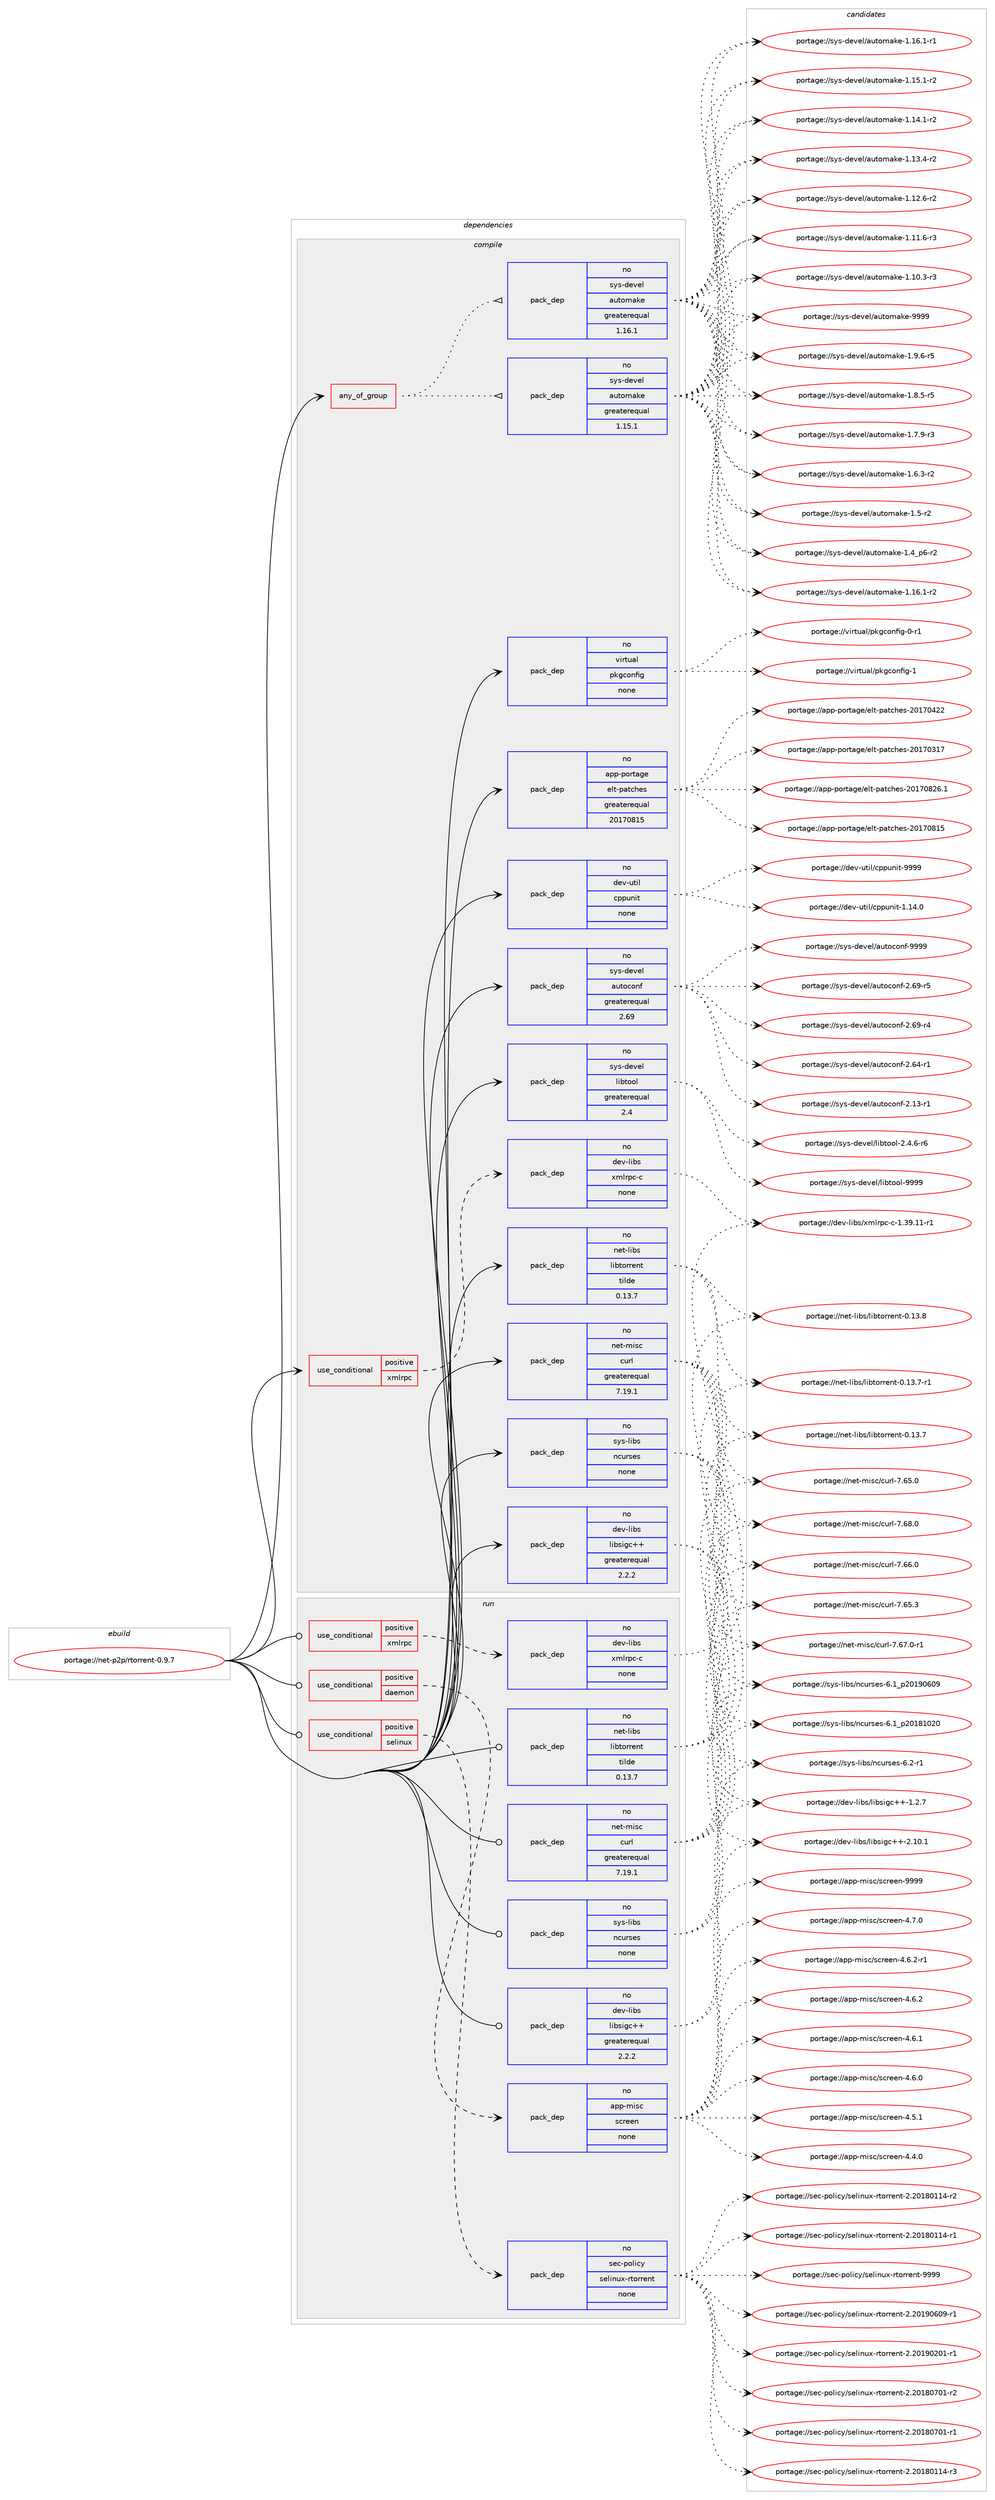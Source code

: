 digraph prolog {

# *************
# Graph options
# *************

newrank=true;
concentrate=true;
compound=true;
graph [rankdir=LR,fontname=Helvetica,fontsize=10,ranksep=1.5];#, ranksep=2.5, nodesep=0.2];
edge  [arrowhead=vee];
node  [fontname=Helvetica,fontsize=10];

# **********
# The ebuild
# **********

subgraph cluster_leftcol {
color=gray;
rank=same;
label=<<i>ebuild</i>>;
id [label="portage://net-p2p/rtorrent-0.9.7", color=red, width=4, href="../net-p2p/rtorrent-0.9.7.svg"];
}

# ****************
# The dependencies
# ****************

subgraph cluster_midcol {
color=gray;
label=<<i>dependencies</i>>;
subgraph cluster_compile {
fillcolor="#eeeeee";
style=filled;
label=<<i>compile</i>>;
subgraph any1807 {
dependency113819 [label=<<TABLE BORDER="0" CELLBORDER="1" CELLSPACING="0" CELLPADDING="4"><TR><TD CELLPADDING="10">any_of_group</TD></TR></TABLE>>, shape=none, color=red];subgraph pack88803 {
dependency113820 [label=<<TABLE BORDER="0" CELLBORDER="1" CELLSPACING="0" CELLPADDING="4" WIDTH="220"><TR><TD ROWSPAN="6" CELLPADDING="30">pack_dep</TD></TR><TR><TD WIDTH="110">no</TD></TR><TR><TD>sys-devel</TD></TR><TR><TD>automake</TD></TR><TR><TD>greaterequal</TD></TR><TR><TD>1.16.1</TD></TR></TABLE>>, shape=none, color=blue];
}
dependency113819:e -> dependency113820:w [weight=20,style="dotted",arrowhead="oinv"];
subgraph pack88804 {
dependency113821 [label=<<TABLE BORDER="0" CELLBORDER="1" CELLSPACING="0" CELLPADDING="4" WIDTH="220"><TR><TD ROWSPAN="6" CELLPADDING="30">pack_dep</TD></TR><TR><TD WIDTH="110">no</TD></TR><TR><TD>sys-devel</TD></TR><TR><TD>automake</TD></TR><TR><TD>greaterequal</TD></TR><TR><TD>1.15.1</TD></TR></TABLE>>, shape=none, color=blue];
}
dependency113819:e -> dependency113821:w [weight=20,style="dotted",arrowhead="oinv"];
}
id:e -> dependency113819:w [weight=20,style="solid",arrowhead="vee"];
subgraph cond23110 {
dependency113822 [label=<<TABLE BORDER="0" CELLBORDER="1" CELLSPACING="0" CELLPADDING="4"><TR><TD ROWSPAN="3" CELLPADDING="10">use_conditional</TD></TR><TR><TD>positive</TD></TR><TR><TD>xmlrpc</TD></TR></TABLE>>, shape=none, color=red];
subgraph pack88805 {
dependency113823 [label=<<TABLE BORDER="0" CELLBORDER="1" CELLSPACING="0" CELLPADDING="4" WIDTH="220"><TR><TD ROWSPAN="6" CELLPADDING="30">pack_dep</TD></TR><TR><TD WIDTH="110">no</TD></TR><TR><TD>dev-libs</TD></TR><TR><TD>xmlrpc-c</TD></TR><TR><TD>none</TD></TR><TR><TD></TD></TR></TABLE>>, shape=none, color=blue];
}
dependency113822:e -> dependency113823:w [weight=20,style="dashed",arrowhead="vee"];
}
id:e -> dependency113822:w [weight=20,style="solid",arrowhead="vee"];
subgraph pack88806 {
dependency113824 [label=<<TABLE BORDER="0" CELLBORDER="1" CELLSPACING="0" CELLPADDING="4" WIDTH="220"><TR><TD ROWSPAN="6" CELLPADDING="30">pack_dep</TD></TR><TR><TD WIDTH="110">no</TD></TR><TR><TD>app-portage</TD></TR><TR><TD>elt-patches</TD></TR><TR><TD>greaterequal</TD></TR><TR><TD>20170815</TD></TR></TABLE>>, shape=none, color=blue];
}
id:e -> dependency113824:w [weight=20,style="solid",arrowhead="vee"];
subgraph pack88807 {
dependency113825 [label=<<TABLE BORDER="0" CELLBORDER="1" CELLSPACING="0" CELLPADDING="4" WIDTH="220"><TR><TD ROWSPAN="6" CELLPADDING="30">pack_dep</TD></TR><TR><TD WIDTH="110">no</TD></TR><TR><TD>dev-libs</TD></TR><TR><TD>libsigc++</TD></TR><TR><TD>greaterequal</TD></TR><TR><TD>2.2.2</TD></TR></TABLE>>, shape=none, color=blue];
}
id:e -> dependency113825:w [weight=20,style="solid",arrowhead="vee"];
subgraph pack88808 {
dependency113826 [label=<<TABLE BORDER="0" CELLBORDER="1" CELLSPACING="0" CELLPADDING="4" WIDTH="220"><TR><TD ROWSPAN="6" CELLPADDING="30">pack_dep</TD></TR><TR><TD WIDTH="110">no</TD></TR><TR><TD>dev-util</TD></TR><TR><TD>cppunit</TD></TR><TR><TD>none</TD></TR><TR><TD></TD></TR></TABLE>>, shape=none, color=blue];
}
id:e -> dependency113826:w [weight=20,style="solid",arrowhead="vee"];
subgraph pack88809 {
dependency113827 [label=<<TABLE BORDER="0" CELLBORDER="1" CELLSPACING="0" CELLPADDING="4" WIDTH="220"><TR><TD ROWSPAN="6" CELLPADDING="30">pack_dep</TD></TR><TR><TD WIDTH="110">no</TD></TR><TR><TD>net-libs</TD></TR><TR><TD>libtorrent</TD></TR><TR><TD>tilde</TD></TR><TR><TD>0.13.7</TD></TR></TABLE>>, shape=none, color=blue];
}
id:e -> dependency113827:w [weight=20,style="solid",arrowhead="vee"];
subgraph pack88810 {
dependency113828 [label=<<TABLE BORDER="0" CELLBORDER="1" CELLSPACING="0" CELLPADDING="4" WIDTH="220"><TR><TD ROWSPAN="6" CELLPADDING="30">pack_dep</TD></TR><TR><TD WIDTH="110">no</TD></TR><TR><TD>net-misc</TD></TR><TR><TD>curl</TD></TR><TR><TD>greaterequal</TD></TR><TR><TD>7.19.1</TD></TR></TABLE>>, shape=none, color=blue];
}
id:e -> dependency113828:w [weight=20,style="solid",arrowhead="vee"];
subgraph pack88811 {
dependency113829 [label=<<TABLE BORDER="0" CELLBORDER="1" CELLSPACING="0" CELLPADDING="4" WIDTH="220"><TR><TD ROWSPAN="6" CELLPADDING="30">pack_dep</TD></TR><TR><TD WIDTH="110">no</TD></TR><TR><TD>sys-devel</TD></TR><TR><TD>autoconf</TD></TR><TR><TD>greaterequal</TD></TR><TR><TD>2.69</TD></TR></TABLE>>, shape=none, color=blue];
}
id:e -> dependency113829:w [weight=20,style="solid",arrowhead="vee"];
subgraph pack88812 {
dependency113830 [label=<<TABLE BORDER="0" CELLBORDER="1" CELLSPACING="0" CELLPADDING="4" WIDTH="220"><TR><TD ROWSPAN="6" CELLPADDING="30">pack_dep</TD></TR><TR><TD WIDTH="110">no</TD></TR><TR><TD>sys-devel</TD></TR><TR><TD>libtool</TD></TR><TR><TD>greaterequal</TD></TR><TR><TD>2.4</TD></TR></TABLE>>, shape=none, color=blue];
}
id:e -> dependency113830:w [weight=20,style="solid",arrowhead="vee"];
subgraph pack88813 {
dependency113831 [label=<<TABLE BORDER="0" CELLBORDER="1" CELLSPACING="0" CELLPADDING="4" WIDTH="220"><TR><TD ROWSPAN="6" CELLPADDING="30">pack_dep</TD></TR><TR><TD WIDTH="110">no</TD></TR><TR><TD>sys-libs</TD></TR><TR><TD>ncurses</TD></TR><TR><TD>none</TD></TR><TR><TD></TD></TR></TABLE>>, shape=none, color=blue];
}
id:e -> dependency113831:w [weight=20,style="solid",arrowhead="vee"];
subgraph pack88814 {
dependency113832 [label=<<TABLE BORDER="0" CELLBORDER="1" CELLSPACING="0" CELLPADDING="4" WIDTH="220"><TR><TD ROWSPAN="6" CELLPADDING="30">pack_dep</TD></TR><TR><TD WIDTH="110">no</TD></TR><TR><TD>virtual</TD></TR><TR><TD>pkgconfig</TD></TR><TR><TD>none</TD></TR><TR><TD></TD></TR></TABLE>>, shape=none, color=blue];
}
id:e -> dependency113832:w [weight=20,style="solid",arrowhead="vee"];
}
subgraph cluster_compileandrun {
fillcolor="#eeeeee";
style=filled;
label=<<i>compile and run</i>>;
}
subgraph cluster_run {
fillcolor="#eeeeee";
style=filled;
label=<<i>run</i>>;
subgraph cond23111 {
dependency113833 [label=<<TABLE BORDER="0" CELLBORDER="1" CELLSPACING="0" CELLPADDING="4"><TR><TD ROWSPAN="3" CELLPADDING="10">use_conditional</TD></TR><TR><TD>positive</TD></TR><TR><TD>daemon</TD></TR></TABLE>>, shape=none, color=red];
subgraph pack88815 {
dependency113834 [label=<<TABLE BORDER="0" CELLBORDER="1" CELLSPACING="0" CELLPADDING="4" WIDTH="220"><TR><TD ROWSPAN="6" CELLPADDING="30">pack_dep</TD></TR><TR><TD WIDTH="110">no</TD></TR><TR><TD>app-misc</TD></TR><TR><TD>screen</TD></TR><TR><TD>none</TD></TR><TR><TD></TD></TR></TABLE>>, shape=none, color=blue];
}
dependency113833:e -> dependency113834:w [weight=20,style="dashed",arrowhead="vee"];
}
id:e -> dependency113833:w [weight=20,style="solid",arrowhead="odot"];
subgraph cond23112 {
dependency113835 [label=<<TABLE BORDER="0" CELLBORDER="1" CELLSPACING="0" CELLPADDING="4"><TR><TD ROWSPAN="3" CELLPADDING="10">use_conditional</TD></TR><TR><TD>positive</TD></TR><TR><TD>selinux</TD></TR></TABLE>>, shape=none, color=red];
subgraph pack88816 {
dependency113836 [label=<<TABLE BORDER="0" CELLBORDER="1" CELLSPACING="0" CELLPADDING="4" WIDTH="220"><TR><TD ROWSPAN="6" CELLPADDING="30">pack_dep</TD></TR><TR><TD WIDTH="110">no</TD></TR><TR><TD>sec-policy</TD></TR><TR><TD>selinux-rtorrent</TD></TR><TR><TD>none</TD></TR><TR><TD></TD></TR></TABLE>>, shape=none, color=blue];
}
dependency113835:e -> dependency113836:w [weight=20,style="dashed",arrowhead="vee"];
}
id:e -> dependency113835:w [weight=20,style="solid",arrowhead="odot"];
subgraph cond23113 {
dependency113837 [label=<<TABLE BORDER="0" CELLBORDER="1" CELLSPACING="0" CELLPADDING="4"><TR><TD ROWSPAN="3" CELLPADDING="10">use_conditional</TD></TR><TR><TD>positive</TD></TR><TR><TD>xmlrpc</TD></TR></TABLE>>, shape=none, color=red];
subgraph pack88817 {
dependency113838 [label=<<TABLE BORDER="0" CELLBORDER="1" CELLSPACING="0" CELLPADDING="4" WIDTH="220"><TR><TD ROWSPAN="6" CELLPADDING="30">pack_dep</TD></TR><TR><TD WIDTH="110">no</TD></TR><TR><TD>dev-libs</TD></TR><TR><TD>xmlrpc-c</TD></TR><TR><TD>none</TD></TR><TR><TD></TD></TR></TABLE>>, shape=none, color=blue];
}
dependency113837:e -> dependency113838:w [weight=20,style="dashed",arrowhead="vee"];
}
id:e -> dependency113837:w [weight=20,style="solid",arrowhead="odot"];
subgraph pack88818 {
dependency113839 [label=<<TABLE BORDER="0" CELLBORDER="1" CELLSPACING="0" CELLPADDING="4" WIDTH="220"><TR><TD ROWSPAN="6" CELLPADDING="30">pack_dep</TD></TR><TR><TD WIDTH="110">no</TD></TR><TR><TD>dev-libs</TD></TR><TR><TD>libsigc++</TD></TR><TR><TD>greaterequal</TD></TR><TR><TD>2.2.2</TD></TR></TABLE>>, shape=none, color=blue];
}
id:e -> dependency113839:w [weight=20,style="solid",arrowhead="odot"];
subgraph pack88819 {
dependency113840 [label=<<TABLE BORDER="0" CELLBORDER="1" CELLSPACING="0" CELLPADDING="4" WIDTH="220"><TR><TD ROWSPAN="6" CELLPADDING="30">pack_dep</TD></TR><TR><TD WIDTH="110">no</TD></TR><TR><TD>net-libs</TD></TR><TR><TD>libtorrent</TD></TR><TR><TD>tilde</TD></TR><TR><TD>0.13.7</TD></TR></TABLE>>, shape=none, color=blue];
}
id:e -> dependency113840:w [weight=20,style="solid",arrowhead="odot"];
subgraph pack88820 {
dependency113841 [label=<<TABLE BORDER="0" CELLBORDER="1" CELLSPACING="0" CELLPADDING="4" WIDTH="220"><TR><TD ROWSPAN="6" CELLPADDING="30">pack_dep</TD></TR><TR><TD WIDTH="110">no</TD></TR><TR><TD>net-misc</TD></TR><TR><TD>curl</TD></TR><TR><TD>greaterequal</TD></TR><TR><TD>7.19.1</TD></TR></TABLE>>, shape=none, color=blue];
}
id:e -> dependency113841:w [weight=20,style="solid",arrowhead="odot"];
subgraph pack88821 {
dependency113842 [label=<<TABLE BORDER="0" CELLBORDER="1" CELLSPACING="0" CELLPADDING="4" WIDTH="220"><TR><TD ROWSPAN="6" CELLPADDING="30">pack_dep</TD></TR><TR><TD WIDTH="110">no</TD></TR><TR><TD>sys-libs</TD></TR><TR><TD>ncurses</TD></TR><TR><TD>none</TD></TR><TR><TD></TD></TR></TABLE>>, shape=none, color=blue];
}
id:e -> dependency113842:w [weight=20,style="solid",arrowhead="odot"];
}
}

# **************
# The candidates
# **************

subgraph cluster_choices {
rank=same;
color=gray;
label=<<i>candidates</i>>;

subgraph choice88803 {
color=black;
nodesep=1;
choice115121115451001011181011084797117116111109971071014557575757 [label="portage://sys-devel/automake-9999", color=red, width=4,href="../sys-devel/automake-9999.svg"];
choice115121115451001011181011084797117116111109971071014549465746544511453 [label="portage://sys-devel/automake-1.9.6-r5", color=red, width=4,href="../sys-devel/automake-1.9.6-r5.svg"];
choice115121115451001011181011084797117116111109971071014549465646534511453 [label="portage://sys-devel/automake-1.8.5-r5", color=red, width=4,href="../sys-devel/automake-1.8.5-r5.svg"];
choice115121115451001011181011084797117116111109971071014549465546574511451 [label="portage://sys-devel/automake-1.7.9-r3", color=red, width=4,href="../sys-devel/automake-1.7.9-r3.svg"];
choice115121115451001011181011084797117116111109971071014549465446514511450 [label="portage://sys-devel/automake-1.6.3-r2", color=red, width=4,href="../sys-devel/automake-1.6.3-r2.svg"];
choice11512111545100101118101108479711711611110997107101454946534511450 [label="portage://sys-devel/automake-1.5-r2", color=red, width=4,href="../sys-devel/automake-1.5-r2.svg"];
choice115121115451001011181011084797117116111109971071014549465295112544511450 [label="portage://sys-devel/automake-1.4_p6-r2", color=red, width=4,href="../sys-devel/automake-1.4_p6-r2.svg"];
choice11512111545100101118101108479711711611110997107101454946495446494511450 [label="portage://sys-devel/automake-1.16.1-r2", color=red, width=4,href="../sys-devel/automake-1.16.1-r2.svg"];
choice11512111545100101118101108479711711611110997107101454946495446494511449 [label="portage://sys-devel/automake-1.16.1-r1", color=red, width=4,href="../sys-devel/automake-1.16.1-r1.svg"];
choice11512111545100101118101108479711711611110997107101454946495346494511450 [label="portage://sys-devel/automake-1.15.1-r2", color=red, width=4,href="../sys-devel/automake-1.15.1-r2.svg"];
choice11512111545100101118101108479711711611110997107101454946495246494511450 [label="portage://sys-devel/automake-1.14.1-r2", color=red, width=4,href="../sys-devel/automake-1.14.1-r2.svg"];
choice11512111545100101118101108479711711611110997107101454946495146524511450 [label="portage://sys-devel/automake-1.13.4-r2", color=red, width=4,href="../sys-devel/automake-1.13.4-r2.svg"];
choice11512111545100101118101108479711711611110997107101454946495046544511450 [label="portage://sys-devel/automake-1.12.6-r2", color=red, width=4,href="../sys-devel/automake-1.12.6-r2.svg"];
choice11512111545100101118101108479711711611110997107101454946494946544511451 [label="portage://sys-devel/automake-1.11.6-r3", color=red, width=4,href="../sys-devel/automake-1.11.6-r3.svg"];
choice11512111545100101118101108479711711611110997107101454946494846514511451 [label="portage://sys-devel/automake-1.10.3-r3", color=red, width=4,href="../sys-devel/automake-1.10.3-r3.svg"];
dependency113820:e -> choice115121115451001011181011084797117116111109971071014557575757:w [style=dotted,weight="100"];
dependency113820:e -> choice115121115451001011181011084797117116111109971071014549465746544511453:w [style=dotted,weight="100"];
dependency113820:e -> choice115121115451001011181011084797117116111109971071014549465646534511453:w [style=dotted,weight="100"];
dependency113820:e -> choice115121115451001011181011084797117116111109971071014549465546574511451:w [style=dotted,weight="100"];
dependency113820:e -> choice115121115451001011181011084797117116111109971071014549465446514511450:w [style=dotted,weight="100"];
dependency113820:e -> choice11512111545100101118101108479711711611110997107101454946534511450:w [style=dotted,weight="100"];
dependency113820:e -> choice115121115451001011181011084797117116111109971071014549465295112544511450:w [style=dotted,weight="100"];
dependency113820:e -> choice11512111545100101118101108479711711611110997107101454946495446494511450:w [style=dotted,weight="100"];
dependency113820:e -> choice11512111545100101118101108479711711611110997107101454946495446494511449:w [style=dotted,weight="100"];
dependency113820:e -> choice11512111545100101118101108479711711611110997107101454946495346494511450:w [style=dotted,weight="100"];
dependency113820:e -> choice11512111545100101118101108479711711611110997107101454946495246494511450:w [style=dotted,weight="100"];
dependency113820:e -> choice11512111545100101118101108479711711611110997107101454946495146524511450:w [style=dotted,weight="100"];
dependency113820:e -> choice11512111545100101118101108479711711611110997107101454946495046544511450:w [style=dotted,weight="100"];
dependency113820:e -> choice11512111545100101118101108479711711611110997107101454946494946544511451:w [style=dotted,weight="100"];
dependency113820:e -> choice11512111545100101118101108479711711611110997107101454946494846514511451:w [style=dotted,weight="100"];
}
subgraph choice88804 {
color=black;
nodesep=1;
choice115121115451001011181011084797117116111109971071014557575757 [label="portage://sys-devel/automake-9999", color=red, width=4,href="../sys-devel/automake-9999.svg"];
choice115121115451001011181011084797117116111109971071014549465746544511453 [label="portage://sys-devel/automake-1.9.6-r5", color=red, width=4,href="../sys-devel/automake-1.9.6-r5.svg"];
choice115121115451001011181011084797117116111109971071014549465646534511453 [label="portage://sys-devel/automake-1.8.5-r5", color=red, width=4,href="../sys-devel/automake-1.8.5-r5.svg"];
choice115121115451001011181011084797117116111109971071014549465546574511451 [label="portage://sys-devel/automake-1.7.9-r3", color=red, width=4,href="../sys-devel/automake-1.7.9-r3.svg"];
choice115121115451001011181011084797117116111109971071014549465446514511450 [label="portage://sys-devel/automake-1.6.3-r2", color=red, width=4,href="../sys-devel/automake-1.6.3-r2.svg"];
choice11512111545100101118101108479711711611110997107101454946534511450 [label="portage://sys-devel/automake-1.5-r2", color=red, width=4,href="../sys-devel/automake-1.5-r2.svg"];
choice115121115451001011181011084797117116111109971071014549465295112544511450 [label="portage://sys-devel/automake-1.4_p6-r2", color=red, width=4,href="../sys-devel/automake-1.4_p6-r2.svg"];
choice11512111545100101118101108479711711611110997107101454946495446494511450 [label="portage://sys-devel/automake-1.16.1-r2", color=red, width=4,href="../sys-devel/automake-1.16.1-r2.svg"];
choice11512111545100101118101108479711711611110997107101454946495446494511449 [label="portage://sys-devel/automake-1.16.1-r1", color=red, width=4,href="../sys-devel/automake-1.16.1-r1.svg"];
choice11512111545100101118101108479711711611110997107101454946495346494511450 [label="portage://sys-devel/automake-1.15.1-r2", color=red, width=4,href="../sys-devel/automake-1.15.1-r2.svg"];
choice11512111545100101118101108479711711611110997107101454946495246494511450 [label="portage://sys-devel/automake-1.14.1-r2", color=red, width=4,href="../sys-devel/automake-1.14.1-r2.svg"];
choice11512111545100101118101108479711711611110997107101454946495146524511450 [label="portage://sys-devel/automake-1.13.4-r2", color=red, width=4,href="../sys-devel/automake-1.13.4-r2.svg"];
choice11512111545100101118101108479711711611110997107101454946495046544511450 [label="portage://sys-devel/automake-1.12.6-r2", color=red, width=4,href="../sys-devel/automake-1.12.6-r2.svg"];
choice11512111545100101118101108479711711611110997107101454946494946544511451 [label="portage://sys-devel/automake-1.11.6-r3", color=red, width=4,href="../sys-devel/automake-1.11.6-r3.svg"];
choice11512111545100101118101108479711711611110997107101454946494846514511451 [label="portage://sys-devel/automake-1.10.3-r3", color=red, width=4,href="../sys-devel/automake-1.10.3-r3.svg"];
dependency113821:e -> choice115121115451001011181011084797117116111109971071014557575757:w [style=dotted,weight="100"];
dependency113821:e -> choice115121115451001011181011084797117116111109971071014549465746544511453:w [style=dotted,weight="100"];
dependency113821:e -> choice115121115451001011181011084797117116111109971071014549465646534511453:w [style=dotted,weight="100"];
dependency113821:e -> choice115121115451001011181011084797117116111109971071014549465546574511451:w [style=dotted,weight="100"];
dependency113821:e -> choice115121115451001011181011084797117116111109971071014549465446514511450:w [style=dotted,weight="100"];
dependency113821:e -> choice11512111545100101118101108479711711611110997107101454946534511450:w [style=dotted,weight="100"];
dependency113821:e -> choice115121115451001011181011084797117116111109971071014549465295112544511450:w [style=dotted,weight="100"];
dependency113821:e -> choice11512111545100101118101108479711711611110997107101454946495446494511450:w [style=dotted,weight="100"];
dependency113821:e -> choice11512111545100101118101108479711711611110997107101454946495446494511449:w [style=dotted,weight="100"];
dependency113821:e -> choice11512111545100101118101108479711711611110997107101454946495346494511450:w [style=dotted,weight="100"];
dependency113821:e -> choice11512111545100101118101108479711711611110997107101454946495246494511450:w [style=dotted,weight="100"];
dependency113821:e -> choice11512111545100101118101108479711711611110997107101454946495146524511450:w [style=dotted,weight="100"];
dependency113821:e -> choice11512111545100101118101108479711711611110997107101454946495046544511450:w [style=dotted,weight="100"];
dependency113821:e -> choice11512111545100101118101108479711711611110997107101454946494946544511451:w [style=dotted,weight="100"];
dependency113821:e -> choice11512111545100101118101108479711711611110997107101454946494846514511451:w [style=dotted,weight="100"];
}
subgraph choice88805 {
color=black;
nodesep=1;
choice10010111845108105981154712010910811411299459945494651574649494511449 [label="portage://dev-libs/xmlrpc-c-1.39.11-r1", color=red, width=4,href="../dev-libs/xmlrpc-c-1.39.11-r1.svg"];
dependency113823:e -> choice10010111845108105981154712010910811411299459945494651574649494511449:w [style=dotted,weight="100"];
}
subgraph choice88806 {
color=black;
nodesep=1;
choice971121124511211111411697103101471011081164511297116991041011154550484955485650544649 [label="portage://app-portage/elt-patches-20170826.1", color=red, width=4,href="../app-portage/elt-patches-20170826.1.svg"];
choice97112112451121111141169710310147101108116451129711699104101115455048495548564953 [label="portage://app-portage/elt-patches-20170815", color=red, width=4,href="../app-portage/elt-patches-20170815.svg"];
choice97112112451121111141169710310147101108116451129711699104101115455048495548525050 [label="portage://app-portage/elt-patches-20170422", color=red, width=4,href="../app-portage/elt-patches-20170422.svg"];
choice97112112451121111141169710310147101108116451129711699104101115455048495548514955 [label="portage://app-portage/elt-patches-20170317", color=red, width=4,href="../app-portage/elt-patches-20170317.svg"];
dependency113824:e -> choice971121124511211111411697103101471011081164511297116991041011154550484955485650544649:w [style=dotted,weight="100"];
dependency113824:e -> choice97112112451121111141169710310147101108116451129711699104101115455048495548564953:w [style=dotted,weight="100"];
dependency113824:e -> choice97112112451121111141169710310147101108116451129711699104101115455048495548525050:w [style=dotted,weight="100"];
dependency113824:e -> choice97112112451121111141169710310147101108116451129711699104101115455048495548514955:w [style=dotted,weight="100"];
}
subgraph choice88807 {
color=black;
nodesep=1;
choice1001011184510810598115471081059811510510399434345504649484649 [label="portage://dev-libs/libsigc++-2.10.1", color=red, width=4,href="../dev-libs/libsigc++-2.10.1.svg"];
choice10010111845108105981154710810598115105103994343454946504655 [label="portage://dev-libs/libsigc++-1.2.7", color=red, width=4,href="../dev-libs/libsigc++-1.2.7.svg"];
dependency113825:e -> choice1001011184510810598115471081059811510510399434345504649484649:w [style=dotted,weight="100"];
dependency113825:e -> choice10010111845108105981154710810598115105103994343454946504655:w [style=dotted,weight="100"];
}
subgraph choice88808 {
color=black;
nodesep=1;
choice1001011184511711610510847991121121171101051164557575757 [label="portage://dev-util/cppunit-9999", color=red, width=4,href="../dev-util/cppunit-9999.svg"];
choice10010111845117116105108479911211211711010511645494649524648 [label="portage://dev-util/cppunit-1.14.0", color=red, width=4,href="../dev-util/cppunit-1.14.0.svg"];
dependency113826:e -> choice1001011184511711610510847991121121171101051164557575757:w [style=dotted,weight="100"];
dependency113826:e -> choice10010111845117116105108479911211211711010511645494649524648:w [style=dotted,weight="100"];
}
subgraph choice88809 {
color=black;
nodesep=1;
choice1101011164510810598115471081059811611111411410111011645484649514656 [label="portage://net-libs/libtorrent-0.13.8", color=red, width=4,href="../net-libs/libtorrent-0.13.8.svg"];
choice11010111645108105981154710810598116111114114101110116454846495146554511449 [label="portage://net-libs/libtorrent-0.13.7-r1", color=red, width=4,href="../net-libs/libtorrent-0.13.7-r1.svg"];
choice1101011164510810598115471081059811611111411410111011645484649514655 [label="portage://net-libs/libtorrent-0.13.7", color=red, width=4,href="../net-libs/libtorrent-0.13.7.svg"];
dependency113827:e -> choice1101011164510810598115471081059811611111411410111011645484649514656:w [style=dotted,weight="100"];
dependency113827:e -> choice11010111645108105981154710810598116111114114101110116454846495146554511449:w [style=dotted,weight="100"];
dependency113827:e -> choice1101011164510810598115471081059811611111411410111011645484649514655:w [style=dotted,weight="100"];
}
subgraph choice88810 {
color=black;
nodesep=1;
choice1101011164510910511599479911711410845554654564648 [label="portage://net-misc/curl-7.68.0", color=red, width=4,href="../net-misc/curl-7.68.0.svg"];
choice11010111645109105115994799117114108455546545546484511449 [label="portage://net-misc/curl-7.67.0-r1", color=red, width=4,href="../net-misc/curl-7.67.0-r1.svg"];
choice1101011164510910511599479911711410845554654544648 [label="portage://net-misc/curl-7.66.0", color=red, width=4,href="../net-misc/curl-7.66.0.svg"];
choice1101011164510910511599479911711410845554654534651 [label="portage://net-misc/curl-7.65.3", color=red, width=4,href="../net-misc/curl-7.65.3.svg"];
choice1101011164510910511599479911711410845554654534648 [label="portage://net-misc/curl-7.65.0", color=red, width=4,href="../net-misc/curl-7.65.0.svg"];
dependency113828:e -> choice1101011164510910511599479911711410845554654564648:w [style=dotted,weight="100"];
dependency113828:e -> choice11010111645109105115994799117114108455546545546484511449:w [style=dotted,weight="100"];
dependency113828:e -> choice1101011164510910511599479911711410845554654544648:w [style=dotted,weight="100"];
dependency113828:e -> choice1101011164510910511599479911711410845554654534651:w [style=dotted,weight="100"];
dependency113828:e -> choice1101011164510910511599479911711410845554654534648:w [style=dotted,weight="100"];
}
subgraph choice88811 {
color=black;
nodesep=1;
choice115121115451001011181011084797117116111991111101024557575757 [label="portage://sys-devel/autoconf-9999", color=red, width=4,href="../sys-devel/autoconf-9999.svg"];
choice1151211154510010111810110847971171161119911111010245504654574511453 [label="portage://sys-devel/autoconf-2.69-r5", color=red, width=4,href="../sys-devel/autoconf-2.69-r5.svg"];
choice1151211154510010111810110847971171161119911111010245504654574511452 [label="portage://sys-devel/autoconf-2.69-r4", color=red, width=4,href="../sys-devel/autoconf-2.69-r4.svg"];
choice1151211154510010111810110847971171161119911111010245504654524511449 [label="portage://sys-devel/autoconf-2.64-r1", color=red, width=4,href="../sys-devel/autoconf-2.64-r1.svg"];
choice1151211154510010111810110847971171161119911111010245504649514511449 [label="portage://sys-devel/autoconf-2.13-r1", color=red, width=4,href="../sys-devel/autoconf-2.13-r1.svg"];
dependency113829:e -> choice115121115451001011181011084797117116111991111101024557575757:w [style=dotted,weight="100"];
dependency113829:e -> choice1151211154510010111810110847971171161119911111010245504654574511453:w [style=dotted,weight="100"];
dependency113829:e -> choice1151211154510010111810110847971171161119911111010245504654574511452:w [style=dotted,weight="100"];
dependency113829:e -> choice1151211154510010111810110847971171161119911111010245504654524511449:w [style=dotted,weight="100"];
dependency113829:e -> choice1151211154510010111810110847971171161119911111010245504649514511449:w [style=dotted,weight="100"];
}
subgraph choice88812 {
color=black;
nodesep=1;
choice1151211154510010111810110847108105981161111111084557575757 [label="portage://sys-devel/libtool-9999", color=red, width=4,href="../sys-devel/libtool-9999.svg"];
choice1151211154510010111810110847108105981161111111084550465246544511454 [label="portage://sys-devel/libtool-2.4.6-r6", color=red, width=4,href="../sys-devel/libtool-2.4.6-r6.svg"];
dependency113830:e -> choice1151211154510010111810110847108105981161111111084557575757:w [style=dotted,weight="100"];
dependency113830:e -> choice1151211154510010111810110847108105981161111111084550465246544511454:w [style=dotted,weight="100"];
}
subgraph choice88813 {
color=black;
nodesep=1;
choice11512111545108105981154711099117114115101115455446504511449 [label="portage://sys-libs/ncurses-6.2-r1", color=red, width=4,href="../sys-libs/ncurses-6.2-r1.svg"];
choice1151211154510810598115471109911711411510111545544649951125048495748544857 [label="portage://sys-libs/ncurses-6.1_p20190609", color=red, width=4,href="../sys-libs/ncurses-6.1_p20190609.svg"];
choice1151211154510810598115471109911711411510111545544649951125048495649485048 [label="portage://sys-libs/ncurses-6.1_p20181020", color=red, width=4,href="../sys-libs/ncurses-6.1_p20181020.svg"];
dependency113831:e -> choice11512111545108105981154711099117114115101115455446504511449:w [style=dotted,weight="100"];
dependency113831:e -> choice1151211154510810598115471109911711411510111545544649951125048495748544857:w [style=dotted,weight="100"];
dependency113831:e -> choice1151211154510810598115471109911711411510111545544649951125048495649485048:w [style=dotted,weight="100"];
}
subgraph choice88814 {
color=black;
nodesep=1;
choice1181051141161179710847112107103991111101021051034549 [label="portage://virtual/pkgconfig-1", color=red, width=4,href="../virtual/pkgconfig-1.svg"];
choice11810511411611797108471121071039911111010210510345484511449 [label="portage://virtual/pkgconfig-0-r1", color=red, width=4,href="../virtual/pkgconfig-0-r1.svg"];
dependency113832:e -> choice1181051141161179710847112107103991111101021051034549:w [style=dotted,weight="100"];
dependency113832:e -> choice11810511411611797108471121071039911111010210510345484511449:w [style=dotted,weight="100"];
}
subgraph choice88815 {
color=black;
nodesep=1;
choice97112112451091051159947115991141011011104557575757 [label="portage://app-misc/screen-9999", color=red, width=4,href="../app-misc/screen-9999.svg"];
choice9711211245109105115994711599114101101110455246554648 [label="portage://app-misc/screen-4.7.0", color=red, width=4,href="../app-misc/screen-4.7.0.svg"];
choice97112112451091051159947115991141011011104552465446504511449 [label="portage://app-misc/screen-4.6.2-r1", color=red, width=4,href="../app-misc/screen-4.6.2-r1.svg"];
choice9711211245109105115994711599114101101110455246544650 [label="portage://app-misc/screen-4.6.2", color=red, width=4,href="../app-misc/screen-4.6.2.svg"];
choice9711211245109105115994711599114101101110455246544649 [label="portage://app-misc/screen-4.6.1", color=red, width=4,href="../app-misc/screen-4.6.1.svg"];
choice9711211245109105115994711599114101101110455246544648 [label="portage://app-misc/screen-4.6.0", color=red, width=4,href="../app-misc/screen-4.6.0.svg"];
choice9711211245109105115994711599114101101110455246534649 [label="portage://app-misc/screen-4.5.1", color=red, width=4,href="../app-misc/screen-4.5.1.svg"];
choice9711211245109105115994711599114101101110455246524648 [label="portage://app-misc/screen-4.4.0", color=red, width=4,href="../app-misc/screen-4.4.0.svg"];
dependency113834:e -> choice97112112451091051159947115991141011011104557575757:w [style=dotted,weight="100"];
dependency113834:e -> choice9711211245109105115994711599114101101110455246554648:w [style=dotted,weight="100"];
dependency113834:e -> choice97112112451091051159947115991141011011104552465446504511449:w [style=dotted,weight="100"];
dependency113834:e -> choice9711211245109105115994711599114101101110455246544650:w [style=dotted,weight="100"];
dependency113834:e -> choice9711211245109105115994711599114101101110455246544649:w [style=dotted,weight="100"];
dependency113834:e -> choice9711211245109105115994711599114101101110455246544648:w [style=dotted,weight="100"];
dependency113834:e -> choice9711211245109105115994711599114101101110455246534649:w [style=dotted,weight="100"];
dependency113834:e -> choice9711211245109105115994711599114101101110455246524648:w [style=dotted,weight="100"];
}
subgraph choice88816 {
color=black;
nodesep=1;
choice11510199451121111081059912147115101108105110117120451141161111141141011101164557575757 [label="portage://sec-policy/selinux-rtorrent-9999", color=red, width=4,href="../sec-policy/selinux-rtorrent-9999.svg"];
choice115101994511211110810599121471151011081051101171204511411611111411410111011645504650484957485448574511449 [label="portage://sec-policy/selinux-rtorrent-2.20190609-r1", color=red, width=4,href="../sec-policy/selinux-rtorrent-2.20190609-r1.svg"];
choice115101994511211110810599121471151011081051101171204511411611111411410111011645504650484957485048494511449 [label="portage://sec-policy/selinux-rtorrent-2.20190201-r1", color=red, width=4,href="../sec-policy/selinux-rtorrent-2.20190201-r1.svg"];
choice115101994511211110810599121471151011081051101171204511411611111411410111011645504650484956485548494511450 [label="portage://sec-policy/selinux-rtorrent-2.20180701-r2", color=red, width=4,href="../sec-policy/selinux-rtorrent-2.20180701-r2.svg"];
choice115101994511211110810599121471151011081051101171204511411611111411410111011645504650484956485548494511449 [label="portage://sec-policy/selinux-rtorrent-2.20180701-r1", color=red, width=4,href="../sec-policy/selinux-rtorrent-2.20180701-r1.svg"];
choice115101994511211110810599121471151011081051101171204511411611111411410111011645504650484956484949524511451 [label="portage://sec-policy/selinux-rtorrent-2.20180114-r3", color=red, width=4,href="../sec-policy/selinux-rtorrent-2.20180114-r3.svg"];
choice115101994511211110810599121471151011081051101171204511411611111411410111011645504650484956484949524511450 [label="portage://sec-policy/selinux-rtorrent-2.20180114-r2", color=red, width=4,href="../sec-policy/selinux-rtorrent-2.20180114-r2.svg"];
choice115101994511211110810599121471151011081051101171204511411611111411410111011645504650484956484949524511449 [label="portage://sec-policy/selinux-rtorrent-2.20180114-r1", color=red, width=4,href="../sec-policy/selinux-rtorrent-2.20180114-r1.svg"];
dependency113836:e -> choice11510199451121111081059912147115101108105110117120451141161111141141011101164557575757:w [style=dotted,weight="100"];
dependency113836:e -> choice115101994511211110810599121471151011081051101171204511411611111411410111011645504650484957485448574511449:w [style=dotted,weight="100"];
dependency113836:e -> choice115101994511211110810599121471151011081051101171204511411611111411410111011645504650484957485048494511449:w [style=dotted,weight="100"];
dependency113836:e -> choice115101994511211110810599121471151011081051101171204511411611111411410111011645504650484956485548494511450:w [style=dotted,weight="100"];
dependency113836:e -> choice115101994511211110810599121471151011081051101171204511411611111411410111011645504650484956485548494511449:w [style=dotted,weight="100"];
dependency113836:e -> choice115101994511211110810599121471151011081051101171204511411611111411410111011645504650484956484949524511451:w [style=dotted,weight="100"];
dependency113836:e -> choice115101994511211110810599121471151011081051101171204511411611111411410111011645504650484956484949524511450:w [style=dotted,weight="100"];
dependency113836:e -> choice115101994511211110810599121471151011081051101171204511411611111411410111011645504650484956484949524511449:w [style=dotted,weight="100"];
}
subgraph choice88817 {
color=black;
nodesep=1;
choice10010111845108105981154712010910811411299459945494651574649494511449 [label="portage://dev-libs/xmlrpc-c-1.39.11-r1", color=red, width=4,href="../dev-libs/xmlrpc-c-1.39.11-r1.svg"];
dependency113838:e -> choice10010111845108105981154712010910811411299459945494651574649494511449:w [style=dotted,weight="100"];
}
subgraph choice88818 {
color=black;
nodesep=1;
choice1001011184510810598115471081059811510510399434345504649484649 [label="portage://dev-libs/libsigc++-2.10.1", color=red, width=4,href="../dev-libs/libsigc++-2.10.1.svg"];
choice10010111845108105981154710810598115105103994343454946504655 [label="portage://dev-libs/libsigc++-1.2.7", color=red, width=4,href="../dev-libs/libsigc++-1.2.7.svg"];
dependency113839:e -> choice1001011184510810598115471081059811510510399434345504649484649:w [style=dotted,weight="100"];
dependency113839:e -> choice10010111845108105981154710810598115105103994343454946504655:w [style=dotted,weight="100"];
}
subgraph choice88819 {
color=black;
nodesep=1;
choice1101011164510810598115471081059811611111411410111011645484649514656 [label="portage://net-libs/libtorrent-0.13.8", color=red, width=4,href="../net-libs/libtorrent-0.13.8.svg"];
choice11010111645108105981154710810598116111114114101110116454846495146554511449 [label="portage://net-libs/libtorrent-0.13.7-r1", color=red, width=4,href="../net-libs/libtorrent-0.13.7-r1.svg"];
choice1101011164510810598115471081059811611111411410111011645484649514655 [label="portage://net-libs/libtorrent-0.13.7", color=red, width=4,href="../net-libs/libtorrent-0.13.7.svg"];
dependency113840:e -> choice1101011164510810598115471081059811611111411410111011645484649514656:w [style=dotted,weight="100"];
dependency113840:e -> choice11010111645108105981154710810598116111114114101110116454846495146554511449:w [style=dotted,weight="100"];
dependency113840:e -> choice1101011164510810598115471081059811611111411410111011645484649514655:w [style=dotted,weight="100"];
}
subgraph choice88820 {
color=black;
nodesep=1;
choice1101011164510910511599479911711410845554654564648 [label="portage://net-misc/curl-7.68.0", color=red, width=4,href="../net-misc/curl-7.68.0.svg"];
choice11010111645109105115994799117114108455546545546484511449 [label="portage://net-misc/curl-7.67.0-r1", color=red, width=4,href="../net-misc/curl-7.67.0-r1.svg"];
choice1101011164510910511599479911711410845554654544648 [label="portage://net-misc/curl-7.66.0", color=red, width=4,href="../net-misc/curl-7.66.0.svg"];
choice1101011164510910511599479911711410845554654534651 [label="portage://net-misc/curl-7.65.3", color=red, width=4,href="../net-misc/curl-7.65.3.svg"];
choice1101011164510910511599479911711410845554654534648 [label="portage://net-misc/curl-7.65.0", color=red, width=4,href="../net-misc/curl-7.65.0.svg"];
dependency113841:e -> choice1101011164510910511599479911711410845554654564648:w [style=dotted,weight="100"];
dependency113841:e -> choice11010111645109105115994799117114108455546545546484511449:w [style=dotted,weight="100"];
dependency113841:e -> choice1101011164510910511599479911711410845554654544648:w [style=dotted,weight="100"];
dependency113841:e -> choice1101011164510910511599479911711410845554654534651:w [style=dotted,weight="100"];
dependency113841:e -> choice1101011164510910511599479911711410845554654534648:w [style=dotted,weight="100"];
}
subgraph choice88821 {
color=black;
nodesep=1;
choice11512111545108105981154711099117114115101115455446504511449 [label="portage://sys-libs/ncurses-6.2-r1", color=red, width=4,href="../sys-libs/ncurses-6.2-r1.svg"];
choice1151211154510810598115471109911711411510111545544649951125048495748544857 [label="portage://sys-libs/ncurses-6.1_p20190609", color=red, width=4,href="../sys-libs/ncurses-6.1_p20190609.svg"];
choice1151211154510810598115471109911711411510111545544649951125048495649485048 [label="portage://sys-libs/ncurses-6.1_p20181020", color=red, width=4,href="../sys-libs/ncurses-6.1_p20181020.svg"];
dependency113842:e -> choice11512111545108105981154711099117114115101115455446504511449:w [style=dotted,weight="100"];
dependency113842:e -> choice1151211154510810598115471109911711411510111545544649951125048495748544857:w [style=dotted,weight="100"];
dependency113842:e -> choice1151211154510810598115471109911711411510111545544649951125048495649485048:w [style=dotted,weight="100"];
}
}

}
